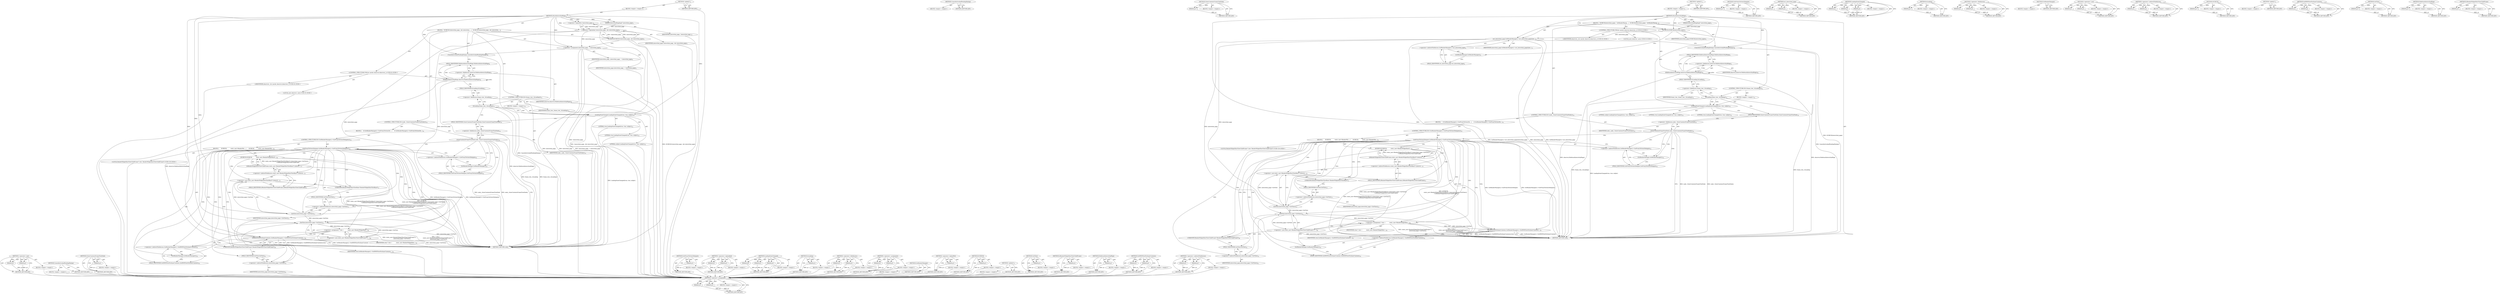 digraph "&lt;operator&gt;.indirectFieldAccess" {
vulnerable_157 [label=<(METHOD,&lt;operator&gt;.assignment)>];
vulnerable_158 [label=<(PARAM,p1)>];
vulnerable_159 [label=<(PARAM,p2)>];
vulnerable_160 [label=<(BLOCK,&lt;empty&gt;,&lt;empty&gt;)>];
vulnerable_161 [label=<(METHOD_RETURN,ANY)>];
vulnerable_114 [label=<(METHOD,CancelActiveAndPendingDialogs)>];
vulnerable_115 [label=<(BLOCK,&lt;empty&gt;,&lt;empty&gt;)>];
vulnerable_116 [label=<(METHOD_RETURN,ANY)>];
vulnerable_136 [label=<(METHOD,OuterContentsFrameTreeNode)>];
vulnerable_137 [label=<(PARAM,p1)>];
vulnerable_138 [label=<(BLOCK,&lt;empty&gt;,&lt;empty&gt;)>];
vulnerable_139 [label=<(METHOD_RETURN,ANY)>];
vulnerable_6 [label=<(METHOD,&lt;global&gt;)<SUB>1</SUB>>];
vulnerable_7 [label=<(BLOCK,&lt;empty&gt;,&lt;empty&gt;)<SUB>1</SUB>>];
vulnerable_8 [label=<(METHOD,AttachInterstitialPage)<SUB>1</SUB>>];
vulnerable_9 [label=<(PARAM,InterstitialPageImpl* interstitial_page)<SUB>2</SUB>>];
vulnerable_10 [label=<(BLOCK,{
  DCHECK(interstitial_page);
  GetRenderManag...,{
  DCHECK(interstitial_page);
  GetRenderManag...)<SUB>2</SUB>>];
vulnerable_11 [label=<(DCHECK,DCHECK(interstitial_page))<SUB>3</SUB>>];
vulnerable_12 [label=<(IDENTIFIER,interstitial_page,DCHECK(interstitial_page))<SUB>3</SUB>>];
vulnerable_13 [label=<(set_interstitial_page,GetRenderManager()-&gt;set_interstitial_page(inter...)<SUB>4</SUB>>];
vulnerable_14 [label=<(&lt;operator&gt;.indirectFieldAccess,GetRenderManager()-&gt;set_interstitial_page)<SUB>4</SUB>>];
vulnerable_15 [label=<(GetRenderManager,GetRenderManager())<SUB>4</SUB>>];
vulnerable_16 [label=<(FIELD_IDENTIFIER,set_interstitial_page,set_interstitial_page)<SUB>4</SUB>>];
vulnerable_17 [label=<(IDENTIFIER,interstitial_page,GetRenderManager()-&gt;set_interstitial_page(inter...)<SUB>4</SUB>>];
vulnerable_18 [label=<(CancelActiveAndPendingDialogs,CancelActiveAndPendingDialogs())<SUB>6</SUB>>];
vulnerable_19 [label="<(CONTROL_STRUCTURE,FOR,for (auto&amp; observer:observers_))<SUB>8</SUB>>"];
vulnerable_20 [label="<(IDENTIFIER,observers_,for (auto&amp; observer:observers_))<SUB>8</SUB>>"];
vulnerable_21 [label="<(LOCAL,auto observer: auto)<SUB>8</SUB>>"];
vulnerable_22 [label=<(DidAttachInterstitialPage,observer.DidAttachInterstitialPage())<SUB>9</SUB>>];
vulnerable_23 [label=<(&lt;operator&gt;.fieldAccess,observer.DidAttachInterstitialPage)<SUB>9</SUB>>];
vulnerable_24 [label=<(IDENTIFIER,observer,observer.DidAttachInterstitialPage())<SUB>9</SUB>>];
vulnerable_25 [label=<(FIELD_IDENTIFIER,DidAttachInterstitialPage,DidAttachInterstitialPage)<SUB>9</SUB>>];
vulnerable_26 [label=<(CONTROL_STRUCTURE,IF,if (frame_tree_.IsLoading()))<SUB>11</SUB>>];
vulnerable_27 [label=<(IsLoading,frame_tree_.IsLoading())<SUB>11</SUB>>];
vulnerable_28 [label=<(&lt;operator&gt;.fieldAccess,frame_tree_.IsLoading)<SUB>11</SUB>>];
vulnerable_29 [label=<(IDENTIFIER,frame_tree_,frame_tree_.IsLoading())<SUB>11</SUB>>];
vulnerable_30 [label=<(FIELD_IDENTIFIER,IsLoading,IsLoading)<SUB>11</SUB>>];
vulnerable_31 [label=<(BLOCK,&lt;empty&gt;,&lt;empty&gt;)<SUB>12</SUB>>];
vulnerable_32 [label=<(LoadingStateChanged,LoadingStateChanged(true, true, nullptr))<SUB>12</SUB>>];
vulnerable_33 [label=<(LITERAL,true,LoadingStateChanged(true, true, nullptr))<SUB>12</SUB>>];
vulnerable_34 [label=<(LITERAL,true,LoadingStateChanged(true, true, nullptr))<SUB>12</SUB>>];
vulnerable_35 [label=<(LITERAL,nullptr,LoadingStateChanged(true, true, nullptr))<SUB>12</SUB>>];
vulnerable_36 [label=<(CONTROL_STRUCTURE,IF,if (node_.OuterContentsFrameTreeNode()))<SUB>14</SUB>>];
vulnerable_37 [label=<(OuterContentsFrameTreeNode,node_.OuterContentsFrameTreeNode())<SUB>14</SUB>>];
vulnerable_38 [label=<(&lt;operator&gt;.fieldAccess,node_.OuterContentsFrameTreeNode)<SUB>14</SUB>>];
vulnerable_39 [label=<(IDENTIFIER,node_,node_.OuterContentsFrameTreeNode())<SUB>14</SUB>>];
vulnerable_40 [label=<(FIELD_IDENTIFIER,OuterContentsFrameTreeNode,OuterContentsFrameTreeNode)<SUB>14</SUB>>];
vulnerable_41 [label=<(BLOCK,{
    if (GetRenderManager()-&gt;GetProxyToOuterDe...,{
    if (GetRenderManager()-&gt;GetProxyToOuterDe...)<SUB>14</SUB>>];
vulnerable_42 [label=<(CONTROL_STRUCTURE,IF,if (GetRenderManager()-&gt;GetProxyToOuterDelegate()))<SUB>15</SUB>>];
vulnerable_43 [label=<(GetProxyToOuterDelegate,GetRenderManager()-&gt;GetProxyToOuterDelegate())<SUB>15</SUB>>];
vulnerable_44 [label=<(&lt;operator&gt;.indirectFieldAccess,GetRenderManager()-&gt;GetProxyToOuterDelegate)<SUB>15</SUB>>];
vulnerable_45 [label=<(GetRenderManager,GetRenderManager())<SUB>15</SUB>>];
vulnerable_46 [label=<(FIELD_IDENTIFIER,GetProxyToOuterDelegate,GetProxyToOuterDelegate)<SUB>15</SUB>>];
vulnerable_47 [label=<(BLOCK,{
      DCHECK(
          static_cast&lt;RenderWid...,{
      DCHECK(
          static_cast&lt;RenderWid...)<SUB>15</SUB>>];
vulnerable_48 [label=<(DCHECK,DCHECK(
          static_cast&lt;RenderWidgetHostV...)<SUB>16</SUB>>];
vulnerable_49 [label=<(IsRenderWidgetHostViewChildFrame,static_cast&lt;RenderWidgetHostViewBase*&gt;(intersti...)<SUB>17</SUB>>];
vulnerable_50 [label=<(&lt;operator&gt;.indirectFieldAccess,static_cast&lt;RenderWidgetHostViewBase*&gt;(intersti...)<SUB>17</SUB>>];
vulnerable_51 [label=<(&lt;operator&gt;.cast,static_cast&lt;RenderWidgetHostViewBase*&gt;(intersti...)<SUB>17</SUB>>];
vulnerable_52 [label=<(UNKNOWN,RenderWidgetHostViewBase*,RenderWidgetHostViewBase*)<SUB>17</SUB>>];
vulnerable_53 [label=<(GetView,interstitial_page-&gt;GetView())<SUB>17</SUB>>];
vulnerable_54 [label=<(&lt;operator&gt;.indirectFieldAccess,interstitial_page-&gt;GetView)<SUB>17</SUB>>];
vulnerable_55 [label=<(IDENTIFIER,interstitial_page,interstitial_page-&gt;GetView())<SUB>17</SUB>>];
vulnerable_56 [label=<(FIELD_IDENTIFIER,GetView,GetView)<SUB>17</SUB>>];
vulnerable_57 [label=<(FIELD_IDENTIFIER,IsRenderWidgetHostViewChildFrame,IsRenderWidgetHostViewChildFrame)<SUB>17</SUB>>];
vulnerable_58 [label="<(LOCAL,RenderWidgetHostViewChildFrame* view: RenderWidgetHostViewChildFrame*)<SUB>19</SUB>>"];
vulnerable_59 [label=<(&lt;operator&gt;.assignment,* view =
          static_cast&lt;RenderWidgetHost...)<SUB>19</SUB>>];
vulnerable_60 [label=<(IDENTIFIER,view,* view =
          static_cast&lt;RenderWidgetHost...)<SUB>19</SUB>>];
vulnerable_61 [label=<(&lt;operator&gt;.cast,static_cast&lt;RenderWidgetHostViewChildFrame*&gt;(
 ...)<SUB>20</SUB>>];
vulnerable_62 [label=<(UNKNOWN,RenderWidgetHostViewChildFrame*,RenderWidgetHostViewChildFrame*)<SUB>20</SUB>>];
vulnerable_63 [label=<(GetView,interstitial_page-&gt;GetView())<SUB>21</SUB>>];
vulnerable_64 [label=<(&lt;operator&gt;.indirectFieldAccess,interstitial_page-&gt;GetView)<SUB>21</SUB>>];
vulnerable_65 [label=<(IDENTIFIER,interstitial_page,interstitial_page-&gt;GetView())<SUB>21</SUB>>];
vulnerable_66 [label=<(FIELD_IDENTIFIER,GetView,GetView)<SUB>21</SUB>>];
vulnerable_67 [label=<(SetRWHViewForInnerContents,GetRenderManager()-&gt;SetRWHViewForInnerContents(...)<SUB>22</SUB>>];
vulnerable_68 [label=<(&lt;operator&gt;.indirectFieldAccess,GetRenderManager()-&gt;SetRWHViewForInnerContents)<SUB>22</SUB>>];
vulnerable_69 [label=<(GetRenderManager,GetRenderManager())<SUB>22</SUB>>];
vulnerable_70 [label=<(FIELD_IDENTIFIER,SetRWHViewForInnerContents,SetRWHViewForInnerContents)<SUB>22</SUB>>];
vulnerable_71 [label=<(IDENTIFIER,view,GetRenderManager()-&gt;SetRWHViewForInnerContents(...)<SUB>22</SUB>>];
vulnerable_72 [label=<(METHOD_RETURN,void)<SUB>1</SUB>>];
vulnerable_74 [label=<(METHOD_RETURN,ANY)<SUB>1</SUB>>];
vulnerable_140 [label=<(METHOD,GetProxyToOuterDelegate)>];
vulnerable_141 [label=<(PARAM,p1)>];
vulnerable_142 [label=<(BLOCK,&lt;empty&gt;,&lt;empty&gt;)>];
vulnerable_143 [label=<(METHOD_RETURN,ANY)>];
vulnerable_101 [label=<(METHOD,set_interstitial_page)>];
vulnerable_102 [label=<(PARAM,p1)>];
vulnerable_103 [label=<(PARAM,p2)>];
vulnerable_104 [label=<(BLOCK,&lt;empty&gt;,&lt;empty&gt;)>];
vulnerable_105 [label=<(METHOD_RETURN,ANY)>];
vulnerable_130 [label=<(METHOD,LoadingStateChanged)>];
vulnerable_131 [label=<(PARAM,p1)>];
vulnerable_132 [label=<(PARAM,p2)>];
vulnerable_133 [label=<(PARAM,p3)>];
vulnerable_134 [label=<(BLOCK,&lt;empty&gt;,&lt;empty&gt;)>];
vulnerable_135 [label=<(METHOD_RETURN,ANY)>];
vulnerable_126 [label=<(METHOD,IsLoading)>];
vulnerable_127 [label=<(PARAM,p1)>];
vulnerable_128 [label=<(BLOCK,&lt;empty&gt;,&lt;empty&gt;)>];
vulnerable_129 [label=<(METHOD_RETURN,ANY)>];
vulnerable_121 [label=<(METHOD,&lt;operator&gt;.fieldAccess)>];
vulnerable_122 [label=<(PARAM,p1)>];
vulnerable_123 [label=<(PARAM,p2)>];
vulnerable_124 [label=<(BLOCK,&lt;empty&gt;,&lt;empty&gt;)>];
vulnerable_125 [label=<(METHOD_RETURN,ANY)>];
vulnerable_111 [label=<(METHOD,GetRenderManager)>];
vulnerable_112 [label=<(BLOCK,&lt;empty&gt;,&lt;empty&gt;)>];
vulnerable_113 [label=<(METHOD_RETURN,ANY)>];
vulnerable_148 [label=<(METHOD,&lt;operator&gt;.cast)>];
vulnerable_149 [label=<(PARAM,p1)>];
vulnerable_150 [label=<(PARAM,p2)>];
vulnerable_151 [label=<(BLOCK,&lt;empty&gt;,&lt;empty&gt;)>];
vulnerable_152 [label=<(METHOD_RETURN,ANY)>];
vulnerable_106 [label=<(METHOD,&lt;operator&gt;.indirectFieldAccess)>];
vulnerable_107 [label=<(PARAM,p1)>];
vulnerable_108 [label=<(PARAM,p2)>];
vulnerable_109 [label=<(BLOCK,&lt;empty&gt;,&lt;empty&gt;)>];
vulnerable_110 [label=<(METHOD_RETURN,ANY)>];
vulnerable_97 [label=<(METHOD,DCHECK)>];
vulnerable_98 [label=<(PARAM,p1)>];
vulnerable_99 [label=<(BLOCK,&lt;empty&gt;,&lt;empty&gt;)>];
vulnerable_100 [label=<(METHOD_RETURN,ANY)>];
vulnerable_91 [label=<(METHOD,&lt;global&gt;)<SUB>1</SUB>>];
vulnerable_92 [label=<(BLOCK,&lt;empty&gt;,&lt;empty&gt;)>];
vulnerable_93 [label=<(METHOD_RETURN,ANY)>];
vulnerable_162 [label=<(METHOD,SetRWHViewForInnerContents)>];
vulnerable_163 [label=<(PARAM,p1)>];
vulnerable_164 [label=<(PARAM,p2)>];
vulnerable_165 [label=<(BLOCK,&lt;empty&gt;,&lt;empty&gt;)>];
vulnerable_166 [label=<(METHOD_RETURN,ANY)>];
vulnerable_153 [label=<(METHOD,GetView)>];
vulnerable_154 [label=<(PARAM,p1)>];
vulnerable_155 [label=<(BLOCK,&lt;empty&gt;,&lt;empty&gt;)>];
vulnerable_156 [label=<(METHOD_RETURN,ANY)>];
vulnerable_117 [label=<(METHOD,DidAttachInterstitialPage)>];
vulnerable_118 [label=<(PARAM,p1)>];
vulnerable_119 [label=<(BLOCK,&lt;empty&gt;,&lt;empty&gt;)>];
vulnerable_120 [label=<(METHOD_RETURN,ANY)>];
vulnerable_144 [label=<(METHOD,IsRenderWidgetHostViewChildFrame)>];
vulnerable_145 [label=<(PARAM,p1)>];
vulnerable_146 [label=<(BLOCK,&lt;empty&gt;,&lt;empty&gt;)>];
vulnerable_147 [label=<(METHOD_RETURN,ANY)>];
fixed_158 [label=<(METHOD,&lt;operator&gt;.cast)>];
fixed_159 [label=<(PARAM,p1)>];
fixed_160 [label=<(PARAM,p2)>];
fixed_161 [label=<(BLOCK,&lt;empty&gt;,&lt;empty&gt;)>];
fixed_162 [label=<(METHOD_RETURN,ANY)>];
fixed_116 [label=<(METHOD,CancelActiveAndPendingDialogs)>];
fixed_117 [label=<(BLOCK,&lt;empty&gt;,&lt;empty&gt;)>];
fixed_118 [label=<(METHOD_RETURN,ANY)>];
fixed_138 [label=<(METHOD,OuterContentsFrameTreeNode)>];
fixed_139 [label=<(PARAM,p1)>];
fixed_140 [label=<(BLOCK,&lt;empty&gt;,&lt;empty&gt;)>];
fixed_141 [label=<(METHOD_RETURN,ANY)>];
fixed_6 [label=<(METHOD,&lt;global&gt;)<SUB>1</SUB>>];
fixed_7 [label=<(BLOCK,&lt;empty&gt;,&lt;empty&gt;)<SUB>1</SUB>>];
fixed_8 [label=<(METHOD,AttachInterstitialPage)<SUB>1</SUB>>];
fixed_9 [label=<(PARAM,InterstitialPageImpl* interstitial_page)<SUB>2</SUB>>];
fixed_10 [label=<(BLOCK,{
  DCHECK(!interstitial_page_ &amp;&amp; interstitial_...,{
  DCHECK(!interstitial_page_ &amp;&amp; interstitial_...)<SUB>2</SUB>>];
fixed_11 [label=<(DCHECK,DCHECK(!interstitial_page_ &amp;&amp; interstitial_page))<SUB>3</SUB>>];
fixed_12 [label=<(&lt;operator&gt;.logicalAnd,!interstitial_page_ &amp;&amp; interstitial_page)<SUB>3</SUB>>];
fixed_13 [label=<(&lt;operator&gt;.logicalNot,!interstitial_page_)<SUB>3</SUB>>];
fixed_14 [label=<(IDENTIFIER,interstitial_page_,!interstitial_page_)<SUB>3</SUB>>];
fixed_15 [label=<(IDENTIFIER,interstitial_page,!interstitial_page_ &amp;&amp; interstitial_page)<SUB>3</SUB>>];
fixed_16 [label=<(&lt;operator&gt;.assignment,interstitial_page_ = interstitial_page)<SUB>4</SUB>>];
fixed_17 [label=<(IDENTIFIER,interstitial_page_,interstitial_page_ = interstitial_page)<SUB>4</SUB>>];
fixed_18 [label=<(IDENTIFIER,interstitial_page,interstitial_page_ = interstitial_page)<SUB>4</SUB>>];
fixed_19 [label=<(CancelActiveAndPendingDialogs,CancelActiveAndPendingDialogs())<SUB>6</SUB>>];
fixed_20 [label="<(CONTROL_STRUCTURE,FOR,for (auto&amp; observer:observers_))<SUB>8</SUB>>"];
fixed_21 [label="<(IDENTIFIER,observers_,for (auto&amp; observer:observers_))<SUB>8</SUB>>"];
fixed_22 [label="<(LOCAL,auto observer: auto)<SUB>8</SUB>>"];
fixed_23 [label=<(DidAttachInterstitialPage,observer.DidAttachInterstitialPage())<SUB>9</SUB>>];
fixed_24 [label=<(&lt;operator&gt;.fieldAccess,observer.DidAttachInterstitialPage)<SUB>9</SUB>>];
fixed_25 [label=<(IDENTIFIER,observer,observer.DidAttachInterstitialPage())<SUB>9</SUB>>];
fixed_26 [label=<(FIELD_IDENTIFIER,DidAttachInterstitialPage,DidAttachInterstitialPage)<SUB>9</SUB>>];
fixed_27 [label=<(CONTROL_STRUCTURE,IF,if (frame_tree_.IsLoading()))<SUB>11</SUB>>];
fixed_28 [label=<(IsLoading,frame_tree_.IsLoading())<SUB>11</SUB>>];
fixed_29 [label=<(&lt;operator&gt;.fieldAccess,frame_tree_.IsLoading)<SUB>11</SUB>>];
fixed_30 [label=<(IDENTIFIER,frame_tree_,frame_tree_.IsLoading())<SUB>11</SUB>>];
fixed_31 [label=<(FIELD_IDENTIFIER,IsLoading,IsLoading)<SUB>11</SUB>>];
fixed_32 [label=<(BLOCK,&lt;empty&gt;,&lt;empty&gt;)<SUB>12</SUB>>];
fixed_33 [label=<(LoadingStateChanged,LoadingStateChanged(true, true, nullptr))<SUB>12</SUB>>];
fixed_34 [label=<(LITERAL,true,LoadingStateChanged(true, true, nullptr))<SUB>12</SUB>>];
fixed_35 [label=<(LITERAL,true,LoadingStateChanged(true, true, nullptr))<SUB>12</SUB>>];
fixed_36 [label=<(LITERAL,nullptr,LoadingStateChanged(true, true, nullptr))<SUB>12</SUB>>];
fixed_37 [label=<(CONTROL_STRUCTURE,IF,if (node_.OuterContentsFrameTreeNode()))<SUB>14</SUB>>];
fixed_38 [label=<(OuterContentsFrameTreeNode,node_.OuterContentsFrameTreeNode())<SUB>14</SUB>>];
fixed_39 [label=<(&lt;operator&gt;.fieldAccess,node_.OuterContentsFrameTreeNode)<SUB>14</SUB>>];
fixed_40 [label=<(IDENTIFIER,node_,node_.OuterContentsFrameTreeNode())<SUB>14</SUB>>];
fixed_41 [label=<(FIELD_IDENTIFIER,OuterContentsFrameTreeNode,OuterContentsFrameTreeNode)<SUB>14</SUB>>];
fixed_42 [label=<(BLOCK,{
    if (GetRenderManager()-&gt;GetProxyToOuterDe...,{
    if (GetRenderManager()-&gt;GetProxyToOuterDe...)<SUB>14</SUB>>];
fixed_43 [label=<(CONTROL_STRUCTURE,IF,if (GetRenderManager()-&gt;GetProxyToOuterDelegate()))<SUB>15</SUB>>];
fixed_44 [label=<(GetProxyToOuterDelegate,GetRenderManager()-&gt;GetProxyToOuterDelegate())<SUB>15</SUB>>];
fixed_45 [label=<(&lt;operator&gt;.indirectFieldAccess,GetRenderManager()-&gt;GetProxyToOuterDelegate)<SUB>15</SUB>>];
fixed_46 [label=<(GetRenderManager,GetRenderManager())<SUB>15</SUB>>];
fixed_47 [label=<(FIELD_IDENTIFIER,GetProxyToOuterDelegate,GetProxyToOuterDelegate)<SUB>15</SUB>>];
fixed_48 [label=<(BLOCK,{
      DCHECK(
          static_cast&lt;RenderWid...,{
      DCHECK(
          static_cast&lt;RenderWid...)<SUB>15</SUB>>];
fixed_49 [label=<(DCHECK,DCHECK(
          static_cast&lt;RenderWidgetHostV...)<SUB>16</SUB>>];
fixed_50 [label=<(IsRenderWidgetHostViewChildFrame,static_cast&lt;RenderWidgetHostViewBase*&gt;(intersti...)<SUB>17</SUB>>];
fixed_51 [label=<(&lt;operator&gt;.indirectFieldAccess,static_cast&lt;RenderWidgetHostViewBase*&gt;(intersti...)<SUB>17</SUB>>];
fixed_52 [label=<(&lt;operator&gt;.cast,static_cast&lt;RenderWidgetHostViewBase*&gt;(intersti...)<SUB>17</SUB>>];
fixed_53 [label=<(UNKNOWN,RenderWidgetHostViewBase*,RenderWidgetHostViewBase*)<SUB>17</SUB>>];
fixed_54 [label=<(GetView,interstitial_page-&gt;GetView())<SUB>17</SUB>>];
fixed_55 [label=<(&lt;operator&gt;.indirectFieldAccess,interstitial_page-&gt;GetView)<SUB>17</SUB>>];
fixed_56 [label=<(IDENTIFIER,interstitial_page,interstitial_page-&gt;GetView())<SUB>17</SUB>>];
fixed_57 [label=<(FIELD_IDENTIFIER,GetView,GetView)<SUB>17</SUB>>];
fixed_58 [label=<(FIELD_IDENTIFIER,IsRenderWidgetHostViewChildFrame,IsRenderWidgetHostViewChildFrame)<SUB>17</SUB>>];
fixed_59 [label="<(LOCAL,RenderWidgetHostViewChildFrame* view: RenderWidgetHostViewChildFrame*)<SUB>19</SUB>>"];
fixed_60 [label=<(&lt;operator&gt;.assignment,* view =
          static_cast&lt;RenderWidgetHost...)<SUB>19</SUB>>];
fixed_61 [label=<(IDENTIFIER,view,* view =
          static_cast&lt;RenderWidgetHost...)<SUB>19</SUB>>];
fixed_62 [label=<(&lt;operator&gt;.cast,static_cast&lt;RenderWidgetHostViewChildFrame*&gt;(
 ...)<SUB>20</SUB>>];
fixed_63 [label=<(UNKNOWN,RenderWidgetHostViewChildFrame*,RenderWidgetHostViewChildFrame*)<SUB>20</SUB>>];
fixed_64 [label=<(GetView,interstitial_page-&gt;GetView())<SUB>21</SUB>>];
fixed_65 [label=<(&lt;operator&gt;.indirectFieldAccess,interstitial_page-&gt;GetView)<SUB>21</SUB>>];
fixed_66 [label=<(IDENTIFIER,interstitial_page,interstitial_page-&gt;GetView())<SUB>21</SUB>>];
fixed_67 [label=<(FIELD_IDENTIFIER,GetView,GetView)<SUB>21</SUB>>];
fixed_68 [label=<(SetRWHViewForInnerContents,GetRenderManager()-&gt;SetRWHViewForInnerContents(...)<SUB>22</SUB>>];
fixed_69 [label=<(&lt;operator&gt;.indirectFieldAccess,GetRenderManager()-&gt;SetRWHViewForInnerContents)<SUB>22</SUB>>];
fixed_70 [label=<(GetRenderManager,GetRenderManager())<SUB>22</SUB>>];
fixed_71 [label=<(FIELD_IDENTIFIER,SetRWHViewForInnerContents,SetRWHViewForInnerContents)<SUB>22</SUB>>];
fixed_72 [label=<(IDENTIFIER,view,GetRenderManager()-&gt;SetRWHViewForInnerContents(...)<SUB>22</SUB>>];
fixed_73 [label=<(METHOD_RETURN,void)<SUB>1</SUB>>];
fixed_75 [label=<(METHOD_RETURN,ANY)<SUB>1</SUB>>];
fixed_142 [label=<(METHOD,GetProxyToOuterDelegate)>];
fixed_143 [label=<(PARAM,p1)>];
fixed_144 [label=<(BLOCK,&lt;empty&gt;,&lt;empty&gt;)>];
fixed_145 [label=<(METHOD_RETURN,ANY)>];
fixed_102 [label=<(METHOD,&lt;operator&gt;.logicalAnd)>];
fixed_103 [label=<(PARAM,p1)>];
fixed_104 [label=<(PARAM,p2)>];
fixed_105 [label=<(BLOCK,&lt;empty&gt;,&lt;empty&gt;)>];
fixed_106 [label=<(METHOD_RETURN,ANY)>];
fixed_132 [label=<(METHOD,LoadingStateChanged)>];
fixed_133 [label=<(PARAM,p1)>];
fixed_134 [label=<(PARAM,p2)>];
fixed_135 [label=<(PARAM,p3)>];
fixed_136 [label=<(BLOCK,&lt;empty&gt;,&lt;empty&gt;)>];
fixed_137 [label=<(METHOD_RETURN,ANY)>];
fixed_128 [label=<(METHOD,IsLoading)>];
fixed_129 [label=<(PARAM,p1)>];
fixed_130 [label=<(BLOCK,&lt;empty&gt;,&lt;empty&gt;)>];
fixed_131 [label=<(METHOD_RETURN,ANY)>];
fixed_123 [label=<(METHOD,&lt;operator&gt;.fieldAccess)>];
fixed_124 [label=<(PARAM,p1)>];
fixed_125 [label=<(PARAM,p2)>];
fixed_126 [label=<(BLOCK,&lt;empty&gt;,&lt;empty&gt;)>];
fixed_127 [label=<(METHOD_RETURN,ANY)>];
fixed_111 [label=<(METHOD,&lt;operator&gt;.assignment)>];
fixed_112 [label=<(PARAM,p1)>];
fixed_113 [label=<(PARAM,p2)>];
fixed_114 [label=<(BLOCK,&lt;empty&gt;,&lt;empty&gt;)>];
fixed_115 [label=<(METHOD_RETURN,ANY)>];
fixed_151 [label=<(METHOD,GetRenderManager)>];
fixed_152 [label=<(BLOCK,&lt;empty&gt;,&lt;empty&gt;)>];
fixed_153 [label=<(METHOD_RETURN,ANY)>];
fixed_107 [label=<(METHOD,&lt;operator&gt;.logicalNot)>];
fixed_108 [label=<(PARAM,p1)>];
fixed_109 [label=<(BLOCK,&lt;empty&gt;,&lt;empty&gt;)>];
fixed_110 [label=<(METHOD_RETURN,ANY)>];
fixed_98 [label=<(METHOD,DCHECK)>];
fixed_99 [label=<(PARAM,p1)>];
fixed_100 [label=<(BLOCK,&lt;empty&gt;,&lt;empty&gt;)>];
fixed_101 [label=<(METHOD_RETURN,ANY)>];
fixed_92 [label=<(METHOD,&lt;global&gt;)<SUB>1</SUB>>];
fixed_93 [label=<(BLOCK,&lt;empty&gt;,&lt;empty&gt;)>];
fixed_94 [label=<(METHOD_RETURN,ANY)>];
fixed_163 [label=<(METHOD,GetView)>];
fixed_164 [label=<(PARAM,p1)>];
fixed_165 [label=<(BLOCK,&lt;empty&gt;,&lt;empty&gt;)>];
fixed_166 [label=<(METHOD_RETURN,ANY)>];
fixed_154 [label=<(METHOD,IsRenderWidgetHostViewChildFrame)>];
fixed_155 [label=<(PARAM,p1)>];
fixed_156 [label=<(BLOCK,&lt;empty&gt;,&lt;empty&gt;)>];
fixed_157 [label=<(METHOD_RETURN,ANY)>];
fixed_119 [label=<(METHOD,DidAttachInterstitialPage)>];
fixed_120 [label=<(PARAM,p1)>];
fixed_121 [label=<(BLOCK,&lt;empty&gt;,&lt;empty&gt;)>];
fixed_122 [label=<(METHOD_RETURN,ANY)>];
fixed_167 [label=<(METHOD,SetRWHViewForInnerContents)>];
fixed_168 [label=<(PARAM,p1)>];
fixed_169 [label=<(PARAM,p2)>];
fixed_170 [label=<(BLOCK,&lt;empty&gt;,&lt;empty&gt;)>];
fixed_171 [label=<(METHOD_RETURN,ANY)>];
fixed_146 [label=<(METHOD,&lt;operator&gt;.indirectFieldAccess)>];
fixed_147 [label=<(PARAM,p1)>];
fixed_148 [label=<(PARAM,p2)>];
fixed_149 [label=<(BLOCK,&lt;empty&gt;,&lt;empty&gt;)>];
fixed_150 [label=<(METHOD_RETURN,ANY)>];
vulnerable_157 -> vulnerable_158  [key=0, label="AST: "];
vulnerable_157 -> vulnerable_158  [key=1, label="DDG: "];
vulnerable_157 -> vulnerable_160  [key=0, label="AST: "];
vulnerable_157 -> vulnerable_159  [key=0, label="AST: "];
vulnerable_157 -> vulnerable_159  [key=1, label="DDG: "];
vulnerable_157 -> vulnerable_161  [key=0, label="AST: "];
vulnerable_157 -> vulnerable_161  [key=1, label="CFG: "];
vulnerable_158 -> vulnerable_161  [key=0, label="DDG: p1"];
vulnerable_159 -> vulnerable_161  [key=0, label="DDG: p2"];
vulnerable_114 -> vulnerable_115  [key=0, label="AST: "];
vulnerable_114 -> vulnerable_116  [key=0, label="AST: "];
vulnerable_114 -> vulnerable_116  [key=1, label="CFG: "];
vulnerable_136 -> vulnerable_137  [key=0, label="AST: "];
vulnerable_136 -> vulnerable_137  [key=1, label="DDG: "];
vulnerable_136 -> vulnerable_138  [key=0, label="AST: "];
vulnerable_136 -> vulnerable_139  [key=0, label="AST: "];
vulnerable_136 -> vulnerable_139  [key=1, label="CFG: "];
vulnerable_137 -> vulnerable_139  [key=0, label="DDG: p1"];
vulnerable_6 -> vulnerable_7  [key=0, label="AST: "];
vulnerable_6 -> vulnerable_74  [key=0, label="AST: "];
vulnerable_6 -> vulnerable_74  [key=1, label="CFG: "];
vulnerable_7 -> vulnerable_8  [key=0, label="AST: "];
vulnerable_8 -> vulnerable_9  [key=0, label="AST: "];
vulnerable_8 -> vulnerable_9  [key=1, label="DDG: "];
vulnerable_8 -> vulnerable_10  [key=0, label="AST: "];
vulnerable_8 -> vulnerable_72  [key=0, label="AST: "];
vulnerable_8 -> vulnerable_11  [key=0, label="CFG: "];
vulnerable_8 -> vulnerable_11  [key=1, label="DDG: "];
vulnerable_8 -> vulnerable_18  [key=0, label="DDG: "];
vulnerable_8 -> vulnerable_13  [key=0, label="DDG: "];
vulnerable_8 -> vulnerable_32  [key=0, label="DDG: "];
vulnerable_8 -> vulnerable_67  [key=0, label="DDG: "];
vulnerable_9 -> vulnerable_11  [key=0, label="DDG: interstitial_page"];
vulnerable_10 -> vulnerable_11  [key=0, label="AST: "];
vulnerable_10 -> vulnerable_13  [key=0, label="AST: "];
vulnerable_10 -> vulnerable_18  [key=0, label="AST: "];
vulnerable_10 -> vulnerable_19  [key=0, label="AST: "];
vulnerable_10 -> vulnerable_26  [key=0, label="AST: "];
vulnerable_10 -> vulnerable_36  [key=0, label="AST: "];
vulnerable_11 -> vulnerable_12  [key=0, label="AST: "];
vulnerable_11 -> vulnerable_15  [key=0, label="CFG: "];
vulnerable_11 -> vulnerable_72  [key=0, label="DDG: DCHECK(interstitial_page)"];
vulnerable_11 -> vulnerable_13  [key=0, label="DDG: interstitial_page"];
vulnerable_13 -> vulnerable_14  [key=0, label="AST: "];
vulnerable_13 -> vulnerable_17  [key=0, label="AST: "];
vulnerable_13 -> vulnerable_18  [key=0, label="CFG: "];
vulnerable_13 -> vulnerable_72  [key=0, label="DDG: GetRenderManager()-&gt;set_interstitial_page"];
vulnerable_13 -> vulnerable_72  [key=1, label="DDG: interstitial_page"];
vulnerable_13 -> vulnerable_72  [key=2, label="DDG: GetRenderManager()-&gt;set_interstitial_page(interstitial_page)"];
vulnerable_13 -> vulnerable_63  [key=0, label="DDG: interstitial_page"];
vulnerable_13 -> vulnerable_53  [key=0, label="DDG: interstitial_page"];
vulnerable_14 -> vulnerable_15  [key=0, label="AST: "];
vulnerable_14 -> vulnerable_16  [key=0, label="AST: "];
vulnerable_14 -> vulnerable_13  [key=0, label="CFG: "];
vulnerable_15 -> vulnerable_16  [key=0, label="CFG: "];
vulnerable_16 -> vulnerable_14  [key=0, label="CFG: "];
vulnerable_18 -> vulnerable_25  [key=0, label="CFG: "];
vulnerable_18 -> vulnerable_72  [key=0, label="DDG: CancelActiveAndPendingDialogs()"];
vulnerable_19 -> vulnerable_20  [key=0, label="AST: "];
vulnerable_19 -> vulnerable_21  [key=0, label="AST: "];
vulnerable_19 -> vulnerable_22  [key=0, label="AST: "];
vulnerable_22 -> vulnerable_23  [key=0, label="AST: "];
vulnerable_22 -> vulnerable_23  [key=1, label="CDG: "];
vulnerable_22 -> vulnerable_25  [key=0, label="CFG: "];
vulnerable_22 -> vulnerable_25  [key=1, label="CDG: "];
vulnerable_22 -> vulnerable_30  [key=0, label="CFG: "];
vulnerable_22 -> vulnerable_72  [key=0, label="DDG: observer.DidAttachInterstitialPage"];
vulnerable_22 -> vulnerable_72  [key=1, label="DDG: observer.DidAttachInterstitialPage()"];
vulnerable_22 -> vulnerable_22  [key=0, label="CDG: "];
vulnerable_23 -> vulnerable_24  [key=0, label="AST: "];
vulnerable_23 -> vulnerable_25  [key=0, label="AST: "];
vulnerable_23 -> vulnerable_22  [key=0, label="CFG: "];
vulnerable_25 -> vulnerable_23  [key=0, label="CFG: "];
vulnerable_26 -> vulnerable_27  [key=0, label="AST: "];
vulnerable_26 -> vulnerable_31  [key=0, label="AST: "];
vulnerable_27 -> vulnerable_28  [key=0, label="AST: "];
vulnerable_27 -> vulnerable_32  [key=0, label="CFG: "];
vulnerable_27 -> vulnerable_32  [key=1, label="CDG: "];
vulnerable_27 -> vulnerable_40  [key=0, label="CFG: "];
vulnerable_27 -> vulnerable_72  [key=0, label="DDG: frame_tree_.IsLoading"];
vulnerable_27 -> vulnerable_72  [key=1, label="DDG: frame_tree_.IsLoading()"];
vulnerable_28 -> vulnerable_29  [key=0, label="AST: "];
vulnerable_28 -> vulnerable_30  [key=0, label="AST: "];
vulnerable_28 -> vulnerable_27  [key=0, label="CFG: "];
vulnerable_30 -> vulnerable_28  [key=0, label="CFG: "];
vulnerable_31 -> vulnerable_32  [key=0, label="AST: "];
vulnerable_32 -> vulnerable_33  [key=0, label="AST: "];
vulnerable_32 -> vulnerable_34  [key=0, label="AST: "];
vulnerable_32 -> vulnerable_35  [key=0, label="AST: "];
vulnerable_32 -> vulnerable_40  [key=0, label="CFG: "];
vulnerable_32 -> vulnerable_72  [key=0, label="DDG: LoadingStateChanged(true, true, nullptr)"];
vulnerable_36 -> vulnerable_37  [key=0, label="AST: "];
vulnerable_36 -> vulnerable_41  [key=0, label="AST: "];
vulnerable_37 -> vulnerable_38  [key=0, label="AST: "];
vulnerable_37 -> vulnerable_45  [key=0, label="CFG: "];
vulnerable_37 -> vulnerable_45  [key=1, label="CDG: "];
vulnerable_37 -> vulnerable_72  [key=0, label="CFG: "];
vulnerable_37 -> vulnerable_72  [key=1, label="DDG: node_.OuterContentsFrameTreeNode"];
vulnerable_37 -> vulnerable_72  [key=2, label="DDG: node_.OuterContentsFrameTreeNode()"];
vulnerable_37 -> vulnerable_46  [key=0, label="CDG: "];
vulnerable_37 -> vulnerable_44  [key=0, label="CDG: "];
vulnerable_37 -> vulnerable_43  [key=0, label="CDG: "];
vulnerable_38 -> vulnerable_39  [key=0, label="AST: "];
vulnerable_38 -> vulnerable_40  [key=0, label="AST: "];
vulnerable_38 -> vulnerable_37  [key=0, label="CFG: "];
vulnerable_40 -> vulnerable_38  [key=0, label="CFG: "];
vulnerable_41 -> vulnerable_42  [key=0, label="AST: "];
vulnerable_42 -> vulnerable_43  [key=0, label="AST: "];
vulnerable_42 -> vulnerable_47  [key=0, label="AST: "];
vulnerable_43 -> vulnerable_44  [key=0, label="AST: "];
vulnerable_43 -> vulnerable_52  [key=0, label="CFG: "];
vulnerable_43 -> vulnerable_52  [key=1, label="CDG: "];
vulnerable_43 -> vulnerable_72  [key=0, label="CFG: "];
vulnerable_43 -> vulnerable_72  [key=1, label="DDG: GetRenderManager()-&gt;GetProxyToOuterDelegate"];
vulnerable_43 -> vulnerable_72  [key=2, label="DDG: GetRenderManager()-&gt;GetProxyToOuterDelegate()"];
vulnerable_43 -> vulnerable_48  [key=0, label="CDG: "];
vulnerable_43 -> vulnerable_68  [key=0, label="CDG: "];
vulnerable_43 -> vulnerable_49  [key=0, label="CDG: "];
vulnerable_43 -> vulnerable_61  [key=0, label="CDG: "];
vulnerable_43 -> vulnerable_64  [key=0, label="CDG: "];
vulnerable_43 -> vulnerable_51  [key=0, label="CDG: "];
vulnerable_43 -> vulnerable_57  [key=0, label="CDG: "];
vulnerable_43 -> vulnerable_66  [key=0, label="CDG: "];
vulnerable_43 -> vulnerable_53  [key=0, label="CDG: "];
vulnerable_43 -> vulnerable_56  [key=0, label="CDG: "];
vulnerable_43 -> vulnerable_69  [key=0, label="CDG: "];
vulnerable_43 -> vulnerable_67  [key=0, label="CDG: "];
vulnerable_43 -> vulnerable_70  [key=0, label="CDG: "];
vulnerable_43 -> vulnerable_63  [key=0, label="CDG: "];
vulnerable_43 -> vulnerable_50  [key=0, label="CDG: "];
vulnerable_43 -> vulnerable_59  [key=0, label="CDG: "];
vulnerable_43 -> vulnerable_54  [key=0, label="CDG: "];
vulnerable_43 -> vulnerable_62  [key=0, label="CDG: "];
vulnerable_44 -> vulnerable_45  [key=0, label="AST: "];
vulnerable_44 -> vulnerable_46  [key=0, label="AST: "];
vulnerable_44 -> vulnerable_43  [key=0, label="CFG: "];
vulnerable_45 -> vulnerable_46  [key=0, label="CFG: "];
vulnerable_46 -> vulnerable_44  [key=0, label="CFG: "];
vulnerable_47 -> vulnerable_48  [key=0, label="AST: "];
vulnerable_47 -> vulnerable_58  [key=0, label="AST: "];
vulnerable_47 -> vulnerable_59  [key=0, label="AST: "];
vulnerable_47 -> vulnerable_67  [key=0, label="AST: "];
vulnerable_48 -> vulnerable_49  [key=0, label="AST: "];
vulnerable_48 -> vulnerable_62  [key=0, label="CFG: "];
vulnerable_48 -> vulnerable_72  [key=0, label="DDG: static_cast&lt;RenderWidgetHostViewBase*&gt;(interstitial_page-&gt;GetView())
              -&gt;IsRenderWidgetHostViewChildFrame()"];
vulnerable_48 -> vulnerable_72  [key=1, label="DDG: DCHECK(
          static_cast&lt;RenderWidgetHostViewBase*&gt;(interstitial_page-&gt;GetView())
              -&gt;IsRenderWidgetHostViewChildFrame())"];
vulnerable_49 -> vulnerable_50  [key=0, label="AST: "];
vulnerable_49 -> vulnerable_48  [key=0, label="CFG: "];
vulnerable_49 -> vulnerable_48  [key=1, label="DDG: static_cast&lt;RenderWidgetHostViewBase*&gt;(interstitial_page-&gt;GetView())
              -&gt;IsRenderWidgetHostViewChildFrame"];
vulnerable_49 -> vulnerable_72  [key=0, label="DDG: static_cast&lt;RenderWidgetHostViewBase*&gt;(interstitial_page-&gt;GetView())
              -&gt;IsRenderWidgetHostViewChildFrame"];
vulnerable_50 -> vulnerable_51  [key=0, label="AST: "];
vulnerable_50 -> vulnerable_57  [key=0, label="AST: "];
vulnerable_50 -> vulnerable_49  [key=0, label="CFG: "];
vulnerable_51 -> vulnerable_52  [key=0, label="AST: "];
vulnerable_51 -> vulnerable_53  [key=0, label="AST: "];
vulnerable_51 -> vulnerable_57  [key=0, label="CFG: "];
vulnerable_52 -> vulnerable_56  [key=0, label="CFG: "];
vulnerable_53 -> vulnerable_54  [key=0, label="AST: "];
vulnerable_53 -> vulnerable_51  [key=0, label="CFG: "];
vulnerable_53 -> vulnerable_51  [key=1, label="DDG: interstitial_page-&gt;GetView"];
vulnerable_53 -> vulnerable_63  [key=0, label="DDG: interstitial_page-&gt;GetView"];
vulnerable_54 -> vulnerable_55  [key=0, label="AST: "];
vulnerable_54 -> vulnerable_56  [key=0, label="AST: "];
vulnerable_54 -> vulnerable_53  [key=0, label="CFG: "];
vulnerable_56 -> vulnerable_54  [key=0, label="CFG: "];
vulnerable_57 -> vulnerable_50  [key=0, label="CFG: "];
vulnerable_59 -> vulnerable_60  [key=0, label="AST: "];
vulnerable_59 -> vulnerable_61  [key=0, label="AST: "];
vulnerable_59 -> vulnerable_69  [key=0, label="CFG: "];
vulnerable_59 -> vulnerable_72  [key=0, label="DDG: static_cast&lt;RenderWidgetHostViewChildFrame*&gt;(
              interstitial_page-&gt;GetView())"];
vulnerable_59 -> vulnerable_72  [key=1, label="DDG: * view =
          static_cast&lt;RenderWidgetHostViewChildFrame*&gt;(
              interstitial_page-&gt;GetView())"];
vulnerable_59 -> vulnerable_67  [key=0, label="DDG: view"];
vulnerable_61 -> vulnerable_62  [key=0, label="AST: "];
vulnerable_61 -> vulnerable_63  [key=0, label="AST: "];
vulnerable_61 -> vulnerable_59  [key=0, label="CFG: "];
vulnerable_61 -> vulnerable_72  [key=0, label="DDG: interstitial_page-&gt;GetView()"];
vulnerable_62 -> vulnerable_66  [key=0, label="CFG: "];
vulnerable_63 -> vulnerable_64  [key=0, label="AST: "];
vulnerable_63 -> vulnerable_61  [key=0, label="CFG: "];
vulnerable_63 -> vulnerable_61  [key=1, label="DDG: interstitial_page-&gt;GetView"];
vulnerable_63 -> vulnerable_72  [key=0, label="DDG: interstitial_page-&gt;GetView"];
vulnerable_63 -> vulnerable_59  [key=0, label="DDG: interstitial_page-&gt;GetView"];
vulnerable_64 -> vulnerable_65  [key=0, label="AST: "];
vulnerable_64 -> vulnerable_66  [key=0, label="AST: "];
vulnerable_64 -> vulnerable_63  [key=0, label="CFG: "];
vulnerable_66 -> vulnerable_64  [key=0, label="CFG: "];
vulnerable_67 -> vulnerable_68  [key=0, label="AST: "];
vulnerable_67 -> vulnerable_71  [key=0, label="AST: "];
vulnerable_67 -> vulnerable_72  [key=0, label="CFG: "];
vulnerable_67 -> vulnerable_72  [key=1, label="DDG: GetRenderManager()-&gt;SetRWHViewForInnerContents"];
vulnerable_67 -> vulnerable_72  [key=2, label="DDG: view"];
vulnerable_67 -> vulnerable_72  [key=3, label="DDG: GetRenderManager()-&gt;SetRWHViewForInnerContents(view)"];
vulnerable_68 -> vulnerable_69  [key=0, label="AST: "];
vulnerable_68 -> vulnerable_70  [key=0, label="AST: "];
vulnerable_68 -> vulnerable_67  [key=0, label="CFG: "];
vulnerable_69 -> vulnerable_70  [key=0, label="CFG: "];
vulnerable_70 -> vulnerable_68  [key=0, label="CFG: "];
vulnerable_140 -> vulnerable_141  [key=0, label="AST: "];
vulnerable_140 -> vulnerable_141  [key=1, label="DDG: "];
vulnerable_140 -> vulnerable_142  [key=0, label="AST: "];
vulnerable_140 -> vulnerable_143  [key=0, label="AST: "];
vulnerable_140 -> vulnerable_143  [key=1, label="CFG: "];
vulnerable_141 -> vulnerable_143  [key=0, label="DDG: p1"];
vulnerable_101 -> vulnerable_102  [key=0, label="AST: "];
vulnerable_101 -> vulnerable_102  [key=1, label="DDG: "];
vulnerable_101 -> vulnerable_104  [key=0, label="AST: "];
vulnerable_101 -> vulnerable_103  [key=0, label="AST: "];
vulnerable_101 -> vulnerable_103  [key=1, label="DDG: "];
vulnerable_101 -> vulnerable_105  [key=0, label="AST: "];
vulnerable_101 -> vulnerable_105  [key=1, label="CFG: "];
vulnerable_102 -> vulnerable_105  [key=0, label="DDG: p1"];
vulnerable_103 -> vulnerable_105  [key=0, label="DDG: p2"];
vulnerable_130 -> vulnerable_131  [key=0, label="AST: "];
vulnerable_130 -> vulnerable_131  [key=1, label="DDG: "];
vulnerable_130 -> vulnerable_134  [key=0, label="AST: "];
vulnerable_130 -> vulnerable_132  [key=0, label="AST: "];
vulnerable_130 -> vulnerable_132  [key=1, label="DDG: "];
vulnerable_130 -> vulnerable_135  [key=0, label="AST: "];
vulnerable_130 -> vulnerable_135  [key=1, label="CFG: "];
vulnerable_130 -> vulnerable_133  [key=0, label="AST: "];
vulnerable_130 -> vulnerable_133  [key=1, label="DDG: "];
vulnerable_131 -> vulnerable_135  [key=0, label="DDG: p1"];
vulnerable_132 -> vulnerable_135  [key=0, label="DDG: p2"];
vulnerable_133 -> vulnerable_135  [key=0, label="DDG: p3"];
vulnerable_126 -> vulnerable_127  [key=0, label="AST: "];
vulnerable_126 -> vulnerable_127  [key=1, label="DDG: "];
vulnerable_126 -> vulnerable_128  [key=0, label="AST: "];
vulnerable_126 -> vulnerable_129  [key=0, label="AST: "];
vulnerable_126 -> vulnerable_129  [key=1, label="CFG: "];
vulnerable_127 -> vulnerable_129  [key=0, label="DDG: p1"];
vulnerable_121 -> vulnerable_122  [key=0, label="AST: "];
vulnerable_121 -> vulnerable_122  [key=1, label="DDG: "];
vulnerable_121 -> vulnerable_124  [key=0, label="AST: "];
vulnerable_121 -> vulnerable_123  [key=0, label="AST: "];
vulnerable_121 -> vulnerable_123  [key=1, label="DDG: "];
vulnerable_121 -> vulnerable_125  [key=0, label="AST: "];
vulnerable_121 -> vulnerable_125  [key=1, label="CFG: "];
vulnerable_122 -> vulnerable_125  [key=0, label="DDG: p1"];
vulnerable_123 -> vulnerable_125  [key=0, label="DDG: p2"];
vulnerable_111 -> vulnerable_112  [key=0, label="AST: "];
vulnerable_111 -> vulnerable_113  [key=0, label="AST: "];
vulnerable_111 -> vulnerable_113  [key=1, label="CFG: "];
vulnerable_148 -> vulnerable_149  [key=0, label="AST: "];
vulnerable_148 -> vulnerable_149  [key=1, label="DDG: "];
vulnerable_148 -> vulnerable_151  [key=0, label="AST: "];
vulnerable_148 -> vulnerable_150  [key=0, label="AST: "];
vulnerable_148 -> vulnerable_150  [key=1, label="DDG: "];
vulnerable_148 -> vulnerable_152  [key=0, label="AST: "];
vulnerable_148 -> vulnerable_152  [key=1, label="CFG: "];
vulnerable_149 -> vulnerable_152  [key=0, label="DDG: p1"];
vulnerable_150 -> vulnerable_152  [key=0, label="DDG: p2"];
vulnerable_106 -> vulnerable_107  [key=0, label="AST: "];
vulnerable_106 -> vulnerable_107  [key=1, label="DDG: "];
vulnerable_106 -> vulnerable_109  [key=0, label="AST: "];
vulnerable_106 -> vulnerable_108  [key=0, label="AST: "];
vulnerable_106 -> vulnerable_108  [key=1, label="DDG: "];
vulnerable_106 -> vulnerable_110  [key=0, label="AST: "];
vulnerable_106 -> vulnerable_110  [key=1, label="CFG: "];
vulnerable_107 -> vulnerable_110  [key=0, label="DDG: p1"];
vulnerable_108 -> vulnerable_110  [key=0, label="DDG: p2"];
vulnerable_97 -> vulnerable_98  [key=0, label="AST: "];
vulnerable_97 -> vulnerable_98  [key=1, label="DDG: "];
vulnerable_97 -> vulnerable_99  [key=0, label="AST: "];
vulnerable_97 -> vulnerable_100  [key=0, label="AST: "];
vulnerable_97 -> vulnerable_100  [key=1, label="CFG: "];
vulnerable_98 -> vulnerable_100  [key=0, label="DDG: p1"];
vulnerable_91 -> vulnerable_92  [key=0, label="AST: "];
vulnerable_91 -> vulnerable_93  [key=0, label="AST: "];
vulnerable_91 -> vulnerable_93  [key=1, label="CFG: "];
vulnerable_162 -> vulnerable_163  [key=0, label="AST: "];
vulnerable_162 -> vulnerable_163  [key=1, label="DDG: "];
vulnerable_162 -> vulnerable_165  [key=0, label="AST: "];
vulnerable_162 -> vulnerable_164  [key=0, label="AST: "];
vulnerable_162 -> vulnerable_164  [key=1, label="DDG: "];
vulnerable_162 -> vulnerable_166  [key=0, label="AST: "];
vulnerable_162 -> vulnerable_166  [key=1, label="CFG: "];
vulnerable_163 -> vulnerable_166  [key=0, label="DDG: p1"];
vulnerable_164 -> vulnerable_166  [key=0, label="DDG: p2"];
vulnerable_153 -> vulnerable_154  [key=0, label="AST: "];
vulnerable_153 -> vulnerable_154  [key=1, label="DDG: "];
vulnerable_153 -> vulnerable_155  [key=0, label="AST: "];
vulnerable_153 -> vulnerable_156  [key=0, label="AST: "];
vulnerable_153 -> vulnerable_156  [key=1, label="CFG: "];
vulnerable_154 -> vulnerable_156  [key=0, label="DDG: p1"];
vulnerable_117 -> vulnerable_118  [key=0, label="AST: "];
vulnerable_117 -> vulnerable_118  [key=1, label="DDG: "];
vulnerable_117 -> vulnerable_119  [key=0, label="AST: "];
vulnerable_117 -> vulnerable_120  [key=0, label="AST: "];
vulnerable_117 -> vulnerable_120  [key=1, label="CFG: "];
vulnerable_118 -> vulnerable_120  [key=0, label="DDG: p1"];
vulnerable_144 -> vulnerable_145  [key=0, label="AST: "];
vulnerable_144 -> vulnerable_145  [key=1, label="DDG: "];
vulnerable_144 -> vulnerable_146  [key=0, label="AST: "];
vulnerable_144 -> vulnerable_147  [key=0, label="AST: "];
vulnerable_144 -> vulnerable_147  [key=1, label="CFG: "];
vulnerable_145 -> vulnerable_147  [key=0, label="DDG: p1"];
fixed_158 -> fixed_159  [key=0, label="AST: "];
fixed_158 -> fixed_159  [key=1, label="DDG: "];
fixed_158 -> fixed_161  [key=0, label="AST: "];
fixed_158 -> fixed_160  [key=0, label="AST: "];
fixed_158 -> fixed_160  [key=1, label="DDG: "];
fixed_158 -> fixed_162  [key=0, label="AST: "];
fixed_158 -> fixed_162  [key=1, label="CFG: "];
fixed_159 -> fixed_162  [key=0, label="DDG: p1"];
fixed_160 -> fixed_162  [key=0, label="DDG: p2"];
fixed_161 -> vulnerable_157  [key=0];
fixed_162 -> vulnerable_157  [key=0];
fixed_116 -> fixed_117  [key=0, label="AST: "];
fixed_116 -> fixed_118  [key=0, label="AST: "];
fixed_116 -> fixed_118  [key=1, label="CFG: "];
fixed_117 -> vulnerable_157  [key=0];
fixed_118 -> vulnerable_157  [key=0];
fixed_138 -> fixed_139  [key=0, label="AST: "];
fixed_138 -> fixed_139  [key=1, label="DDG: "];
fixed_138 -> fixed_140  [key=0, label="AST: "];
fixed_138 -> fixed_141  [key=0, label="AST: "];
fixed_138 -> fixed_141  [key=1, label="CFG: "];
fixed_139 -> fixed_141  [key=0, label="DDG: p1"];
fixed_140 -> vulnerable_157  [key=0];
fixed_141 -> vulnerable_157  [key=0];
fixed_6 -> fixed_7  [key=0, label="AST: "];
fixed_6 -> fixed_75  [key=0, label="AST: "];
fixed_6 -> fixed_75  [key=1, label="CFG: "];
fixed_7 -> fixed_8  [key=0, label="AST: "];
fixed_8 -> fixed_9  [key=0, label="AST: "];
fixed_8 -> fixed_9  [key=1, label="DDG: "];
fixed_8 -> fixed_10  [key=0, label="AST: "];
fixed_8 -> fixed_73  [key=0, label="AST: "];
fixed_8 -> fixed_13  [key=0, label="CFG: "];
fixed_8 -> fixed_13  [key=1, label="DDG: "];
fixed_8 -> fixed_16  [key=0, label="DDG: "];
fixed_8 -> fixed_19  [key=0, label="DDG: "];
fixed_8 -> fixed_12  [key=0, label="DDG: "];
fixed_8 -> fixed_33  [key=0, label="DDG: "];
fixed_8 -> fixed_68  [key=0, label="DDG: "];
fixed_8 -> fixed_64  [key=0, label="DDG: "];
fixed_8 -> fixed_54  [key=0, label="DDG: "];
fixed_9 -> fixed_12  [key=0, label="DDG: interstitial_page"];
fixed_10 -> fixed_11  [key=0, label="AST: "];
fixed_10 -> fixed_16  [key=0, label="AST: "];
fixed_10 -> fixed_19  [key=0, label="AST: "];
fixed_10 -> fixed_20  [key=0, label="AST: "];
fixed_10 -> fixed_27  [key=0, label="AST: "];
fixed_10 -> fixed_37  [key=0, label="AST: "];
fixed_11 -> fixed_12  [key=0, label="AST: "];
fixed_11 -> fixed_16  [key=0, label="CFG: "];
fixed_11 -> fixed_73  [key=0, label="DDG: !interstitial_page_ &amp;&amp; interstitial_page"];
fixed_11 -> fixed_73  [key=1, label="DDG: DCHECK(!interstitial_page_ &amp;&amp; interstitial_page)"];
fixed_12 -> fixed_13  [key=0, label="AST: "];
fixed_12 -> fixed_15  [key=0, label="AST: "];
fixed_12 -> fixed_11  [key=0, label="CFG: "];
fixed_12 -> fixed_11  [key=1, label="DDG: !interstitial_page_"];
fixed_12 -> fixed_11  [key=2, label="DDG: interstitial_page"];
fixed_12 -> fixed_73  [key=0, label="DDG: !interstitial_page_"];
fixed_12 -> fixed_16  [key=0, label="DDG: interstitial_page"];
fixed_12 -> fixed_64  [key=0, label="DDG: interstitial_page"];
fixed_12 -> fixed_54  [key=0, label="DDG: interstitial_page"];
fixed_13 -> fixed_14  [key=0, label="AST: "];
fixed_13 -> fixed_12  [key=0, label="CFG: "];
fixed_13 -> fixed_12  [key=1, label="DDG: interstitial_page_"];
fixed_14 -> vulnerable_157  [key=0];
fixed_15 -> vulnerable_157  [key=0];
fixed_16 -> fixed_17  [key=0, label="AST: "];
fixed_16 -> fixed_18  [key=0, label="AST: "];
fixed_16 -> fixed_19  [key=0, label="CFG: "];
fixed_16 -> fixed_73  [key=0, label="DDG: interstitial_page_"];
fixed_16 -> fixed_73  [key=1, label="DDG: interstitial_page"];
fixed_16 -> fixed_73  [key=2, label="DDG: interstitial_page_ = interstitial_page"];
fixed_17 -> vulnerable_157  [key=0];
fixed_18 -> vulnerable_157  [key=0];
fixed_19 -> fixed_26  [key=0, label="CFG: "];
fixed_19 -> fixed_73  [key=0, label="DDG: CancelActiveAndPendingDialogs()"];
fixed_20 -> fixed_21  [key=0, label="AST: "];
fixed_20 -> fixed_22  [key=0, label="AST: "];
fixed_20 -> fixed_23  [key=0, label="AST: "];
fixed_21 -> vulnerable_157  [key=0];
fixed_22 -> vulnerable_157  [key=0];
fixed_23 -> fixed_24  [key=0, label="AST: "];
fixed_23 -> fixed_24  [key=1, label="CDG: "];
fixed_23 -> fixed_26  [key=0, label="CFG: "];
fixed_23 -> fixed_26  [key=1, label="CDG: "];
fixed_23 -> fixed_31  [key=0, label="CFG: "];
fixed_23 -> fixed_73  [key=0, label="DDG: observer.DidAttachInterstitialPage"];
fixed_23 -> fixed_73  [key=1, label="DDG: observer.DidAttachInterstitialPage()"];
fixed_23 -> fixed_23  [key=0, label="CDG: "];
fixed_24 -> fixed_25  [key=0, label="AST: "];
fixed_24 -> fixed_26  [key=0, label="AST: "];
fixed_24 -> fixed_23  [key=0, label="CFG: "];
fixed_25 -> vulnerable_157  [key=0];
fixed_26 -> fixed_24  [key=0, label="CFG: "];
fixed_27 -> fixed_28  [key=0, label="AST: "];
fixed_27 -> fixed_32  [key=0, label="AST: "];
fixed_28 -> fixed_29  [key=0, label="AST: "];
fixed_28 -> fixed_33  [key=0, label="CFG: "];
fixed_28 -> fixed_33  [key=1, label="CDG: "];
fixed_28 -> fixed_41  [key=0, label="CFG: "];
fixed_28 -> fixed_73  [key=0, label="DDG: frame_tree_.IsLoading"];
fixed_28 -> fixed_73  [key=1, label="DDG: frame_tree_.IsLoading()"];
fixed_29 -> fixed_30  [key=0, label="AST: "];
fixed_29 -> fixed_31  [key=0, label="AST: "];
fixed_29 -> fixed_28  [key=0, label="CFG: "];
fixed_30 -> vulnerable_157  [key=0];
fixed_31 -> fixed_29  [key=0, label="CFG: "];
fixed_32 -> fixed_33  [key=0, label="AST: "];
fixed_33 -> fixed_34  [key=0, label="AST: "];
fixed_33 -> fixed_35  [key=0, label="AST: "];
fixed_33 -> fixed_36  [key=0, label="AST: "];
fixed_33 -> fixed_41  [key=0, label="CFG: "];
fixed_33 -> fixed_73  [key=0, label="DDG: LoadingStateChanged(true, true, nullptr)"];
fixed_34 -> vulnerable_157  [key=0];
fixed_35 -> vulnerable_157  [key=0];
fixed_36 -> vulnerable_157  [key=0];
fixed_37 -> fixed_38  [key=0, label="AST: "];
fixed_37 -> fixed_42  [key=0, label="AST: "];
fixed_38 -> fixed_39  [key=0, label="AST: "];
fixed_38 -> fixed_46  [key=0, label="CFG: "];
fixed_38 -> fixed_46  [key=1, label="CDG: "];
fixed_38 -> fixed_73  [key=0, label="CFG: "];
fixed_38 -> fixed_73  [key=1, label="DDG: node_.OuterContentsFrameTreeNode"];
fixed_38 -> fixed_73  [key=2, label="DDG: node_.OuterContentsFrameTreeNode()"];
fixed_38 -> fixed_47  [key=0, label="CDG: "];
fixed_38 -> fixed_45  [key=0, label="CDG: "];
fixed_38 -> fixed_44  [key=0, label="CDG: "];
fixed_39 -> fixed_40  [key=0, label="AST: "];
fixed_39 -> fixed_41  [key=0, label="AST: "];
fixed_39 -> fixed_38  [key=0, label="CFG: "];
fixed_40 -> vulnerable_157  [key=0];
fixed_41 -> fixed_39  [key=0, label="CFG: "];
fixed_42 -> fixed_43  [key=0, label="AST: "];
fixed_43 -> fixed_44  [key=0, label="AST: "];
fixed_43 -> fixed_48  [key=0, label="AST: "];
fixed_44 -> fixed_45  [key=0, label="AST: "];
fixed_44 -> fixed_53  [key=0, label="CFG: "];
fixed_44 -> fixed_53  [key=1, label="CDG: "];
fixed_44 -> fixed_73  [key=0, label="CFG: "];
fixed_44 -> fixed_73  [key=1, label="DDG: GetRenderManager()-&gt;GetProxyToOuterDelegate"];
fixed_44 -> fixed_73  [key=2, label="DDG: GetRenderManager()-&gt;GetProxyToOuterDelegate()"];
fixed_44 -> fixed_58  [key=0, label="CDG: "];
fixed_44 -> fixed_68  [key=0, label="CDG: "];
fixed_44 -> fixed_49  [key=0, label="CDG: "];
fixed_44 -> fixed_60  [key=0, label="CDG: "];
fixed_44 -> fixed_64  [key=0, label="CDG: "];
fixed_44 -> fixed_51  [key=0, label="CDG: "];
fixed_44 -> fixed_57  [key=0, label="CDG: "];
fixed_44 -> fixed_71  [key=0, label="CDG: "];
fixed_44 -> fixed_52  [key=0, label="CDG: "];
fixed_44 -> fixed_69  [key=0, label="CDG: "];
fixed_44 -> fixed_67  [key=0, label="CDG: "];
fixed_44 -> fixed_70  [key=0, label="CDG: "];
fixed_44 -> fixed_63  [key=0, label="CDG: "];
fixed_44 -> fixed_65  [key=0, label="CDG: "];
fixed_44 -> fixed_50  [key=0, label="CDG: "];
fixed_44 -> fixed_55  [key=0, label="CDG: "];
fixed_44 -> fixed_54  [key=0, label="CDG: "];
fixed_44 -> fixed_62  [key=0, label="CDG: "];
fixed_45 -> fixed_46  [key=0, label="AST: "];
fixed_45 -> fixed_47  [key=0, label="AST: "];
fixed_45 -> fixed_44  [key=0, label="CFG: "];
fixed_46 -> fixed_47  [key=0, label="CFG: "];
fixed_47 -> fixed_45  [key=0, label="CFG: "];
fixed_48 -> fixed_49  [key=0, label="AST: "];
fixed_48 -> fixed_59  [key=0, label="AST: "];
fixed_48 -> fixed_60  [key=0, label="AST: "];
fixed_48 -> fixed_68  [key=0, label="AST: "];
fixed_49 -> fixed_50  [key=0, label="AST: "];
fixed_49 -> fixed_63  [key=0, label="CFG: "];
fixed_49 -> fixed_73  [key=0, label="DDG: static_cast&lt;RenderWidgetHostViewBase*&gt;(interstitial_page-&gt;GetView())
              -&gt;IsRenderWidgetHostViewChildFrame()"];
fixed_49 -> fixed_73  [key=1, label="DDG: DCHECK(
          static_cast&lt;RenderWidgetHostViewBase*&gt;(interstitial_page-&gt;GetView())
              -&gt;IsRenderWidgetHostViewChildFrame())"];
fixed_50 -> fixed_51  [key=0, label="AST: "];
fixed_50 -> fixed_49  [key=0, label="CFG: "];
fixed_50 -> fixed_49  [key=1, label="DDG: static_cast&lt;RenderWidgetHostViewBase*&gt;(interstitial_page-&gt;GetView())
              -&gt;IsRenderWidgetHostViewChildFrame"];
fixed_50 -> fixed_73  [key=0, label="DDG: static_cast&lt;RenderWidgetHostViewBase*&gt;(interstitial_page-&gt;GetView())
              -&gt;IsRenderWidgetHostViewChildFrame"];
fixed_51 -> fixed_52  [key=0, label="AST: "];
fixed_51 -> fixed_58  [key=0, label="AST: "];
fixed_51 -> fixed_50  [key=0, label="CFG: "];
fixed_52 -> fixed_53  [key=0, label="AST: "];
fixed_52 -> fixed_54  [key=0, label="AST: "];
fixed_52 -> fixed_58  [key=0, label="CFG: "];
fixed_53 -> fixed_57  [key=0, label="CFG: "];
fixed_54 -> fixed_55  [key=0, label="AST: "];
fixed_54 -> fixed_52  [key=0, label="CFG: "];
fixed_54 -> fixed_52  [key=1, label="DDG: interstitial_page-&gt;GetView"];
fixed_54 -> fixed_64  [key=0, label="DDG: interstitial_page-&gt;GetView"];
fixed_55 -> fixed_56  [key=0, label="AST: "];
fixed_55 -> fixed_57  [key=0, label="AST: "];
fixed_55 -> fixed_54  [key=0, label="CFG: "];
fixed_56 -> vulnerable_157  [key=0];
fixed_57 -> fixed_55  [key=0, label="CFG: "];
fixed_58 -> fixed_51  [key=0, label="CFG: "];
fixed_59 -> vulnerable_157  [key=0];
fixed_60 -> fixed_61  [key=0, label="AST: "];
fixed_60 -> fixed_62  [key=0, label="AST: "];
fixed_60 -> fixed_70  [key=0, label="CFG: "];
fixed_60 -> fixed_73  [key=0, label="DDG: static_cast&lt;RenderWidgetHostViewChildFrame*&gt;(
              interstitial_page-&gt;GetView())"];
fixed_60 -> fixed_73  [key=1, label="DDG: * view =
          static_cast&lt;RenderWidgetHostViewChildFrame*&gt;(
              interstitial_page-&gt;GetView())"];
fixed_60 -> fixed_68  [key=0, label="DDG: view"];
fixed_61 -> vulnerable_157  [key=0];
fixed_62 -> fixed_63  [key=0, label="AST: "];
fixed_62 -> fixed_64  [key=0, label="AST: "];
fixed_62 -> fixed_60  [key=0, label="CFG: "];
fixed_62 -> fixed_73  [key=0, label="DDG: interstitial_page-&gt;GetView()"];
fixed_63 -> fixed_67  [key=0, label="CFG: "];
fixed_64 -> fixed_65  [key=0, label="AST: "];
fixed_64 -> fixed_62  [key=0, label="CFG: "];
fixed_64 -> fixed_62  [key=1, label="DDG: interstitial_page-&gt;GetView"];
fixed_64 -> fixed_73  [key=0, label="DDG: interstitial_page-&gt;GetView"];
fixed_64 -> fixed_60  [key=0, label="DDG: interstitial_page-&gt;GetView"];
fixed_65 -> fixed_66  [key=0, label="AST: "];
fixed_65 -> fixed_67  [key=0, label="AST: "];
fixed_65 -> fixed_64  [key=0, label="CFG: "];
fixed_66 -> vulnerable_157  [key=0];
fixed_67 -> fixed_65  [key=0, label="CFG: "];
fixed_68 -> fixed_69  [key=0, label="AST: "];
fixed_68 -> fixed_72  [key=0, label="AST: "];
fixed_68 -> fixed_73  [key=0, label="CFG: "];
fixed_68 -> fixed_73  [key=1, label="DDG: GetRenderManager()-&gt;SetRWHViewForInnerContents"];
fixed_68 -> fixed_73  [key=2, label="DDG: view"];
fixed_68 -> fixed_73  [key=3, label="DDG: GetRenderManager()-&gt;SetRWHViewForInnerContents(view)"];
fixed_69 -> fixed_70  [key=0, label="AST: "];
fixed_69 -> fixed_71  [key=0, label="AST: "];
fixed_69 -> fixed_68  [key=0, label="CFG: "];
fixed_70 -> fixed_71  [key=0, label="CFG: "];
fixed_71 -> fixed_69  [key=0, label="CFG: "];
fixed_72 -> vulnerable_157  [key=0];
fixed_73 -> vulnerable_157  [key=0];
fixed_75 -> vulnerable_157  [key=0];
fixed_142 -> fixed_143  [key=0, label="AST: "];
fixed_142 -> fixed_143  [key=1, label="DDG: "];
fixed_142 -> fixed_144  [key=0, label="AST: "];
fixed_142 -> fixed_145  [key=0, label="AST: "];
fixed_142 -> fixed_145  [key=1, label="CFG: "];
fixed_143 -> fixed_145  [key=0, label="DDG: p1"];
fixed_144 -> vulnerable_157  [key=0];
fixed_145 -> vulnerable_157  [key=0];
fixed_102 -> fixed_103  [key=0, label="AST: "];
fixed_102 -> fixed_103  [key=1, label="DDG: "];
fixed_102 -> fixed_105  [key=0, label="AST: "];
fixed_102 -> fixed_104  [key=0, label="AST: "];
fixed_102 -> fixed_104  [key=1, label="DDG: "];
fixed_102 -> fixed_106  [key=0, label="AST: "];
fixed_102 -> fixed_106  [key=1, label="CFG: "];
fixed_103 -> fixed_106  [key=0, label="DDG: p1"];
fixed_104 -> fixed_106  [key=0, label="DDG: p2"];
fixed_105 -> vulnerable_157  [key=0];
fixed_106 -> vulnerable_157  [key=0];
fixed_132 -> fixed_133  [key=0, label="AST: "];
fixed_132 -> fixed_133  [key=1, label="DDG: "];
fixed_132 -> fixed_136  [key=0, label="AST: "];
fixed_132 -> fixed_134  [key=0, label="AST: "];
fixed_132 -> fixed_134  [key=1, label="DDG: "];
fixed_132 -> fixed_137  [key=0, label="AST: "];
fixed_132 -> fixed_137  [key=1, label="CFG: "];
fixed_132 -> fixed_135  [key=0, label="AST: "];
fixed_132 -> fixed_135  [key=1, label="DDG: "];
fixed_133 -> fixed_137  [key=0, label="DDG: p1"];
fixed_134 -> fixed_137  [key=0, label="DDG: p2"];
fixed_135 -> fixed_137  [key=0, label="DDG: p3"];
fixed_136 -> vulnerable_157  [key=0];
fixed_137 -> vulnerable_157  [key=0];
fixed_128 -> fixed_129  [key=0, label="AST: "];
fixed_128 -> fixed_129  [key=1, label="DDG: "];
fixed_128 -> fixed_130  [key=0, label="AST: "];
fixed_128 -> fixed_131  [key=0, label="AST: "];
fixed_128 -> fixed_131  [key=1, label="CFG: "];
fixed_129 -> fixed_131  [key=0, label="DDG: p1"];
fixed_130 -> vulnerable_157  [key=0];
fixed_131 -> vulnerable_157  [key=0];
fixed_123 -> fixed_124  [key=0, label="AST: "];
fixed_123 -> fixed_124  [key=1, label="DDG: "];
fixed_123 -> fixed_126  [key=0, label="AST: "];
fixed_123 -> fixed_125  [key=0, label="AST: "];
fixed_123 -> fixed_125  [key=1, label="DDG: "];
fixed_123 -> fixed_127  [key=0, label="AST: "];
fixed_123 -> fixed_127  [key=1, label="CFG: "];
fixed_124 -> fixed_127  [key=0, label="DDG: p1"];
fixed_125 -> fixed_127  [key=0, label="DDG: p2"];
fixed_126 -> vulnerable_157  [key=0];
fixed_127 -> vulnerable_157  [key=0];
fixed_111 -> fixed_112  [key=0, label="AST: "];
fixed_111 -> fixed_112  [key=1, label="DDG: "];
fixed_111 -> fixed_114  [key=0, label="AST: "];
fixed_111 -> fixed_113  [key=0, label="AST: "];
fixed_111 -> fixed_113  [key=1, label="DDG: "];
fixed_111 -> fixed_115  [key=0, label="AST: "];
fixed_111 -> fixed_115  [key=1, label="CFG: "];
fixed_112 -> fixed_115  [key=0, label="DDG: p1"];
fixed_113 -> fixed_115  [key=0, label="DDG: p2"];
fixed_114 -> vulnerable_157  [key=0];
fixed_115 -> vulnerable_157  [key=0];
fixed_151 -> fixed_152  [key=0, label="AST: "];
fixed_151 -> fixed_153  [key=0, label="AST: "];
fixed_151 -> fixed_153  [key=1, label="CFG: "];
fixed_152 -> vulnerable_157  [key=0];
fixed_153 -> vulnerable_157  [key=0];
fixed_107 -> fixed_108  [key=0, label="AST: "];
fixed_107 -> fixed_108  [key=1, label="DDG: "];
fixed_107 -> fixed_109  [key=0, label="AST: "];
fixed_107 -> fixed_110  [key=0, label="AST: "];
fixed_107 -> fixed_110  [key=1, label="CFG: "];
fixed_108 -> fixed_110  [key=0, label="DDG: p1"];
fixed_109 -> vulnerable_157  [key=0];
fixed_110 -> vulnerable_157  [key=0];
fixed_98 -> fixed_99  [key=0, label="AST: "];
fixed_98 -> fixed_99  [key=1, label="DDG: "];
fixed_98 -> fixed_100  [key=0, label="AST: "];
fixed_98 -> fixed_101  [key=0, label="AST: "];
fixed_98 -> fixed_101  [key=1, label="CFG: "];
fixed_99 -> fixed_101  [key=0, label="DDG: p1"];
fixed_100 -> vulnerable_157  [key=0];
fixed_101 -> vulnerable_157  [key=0];
fixed_92 -> fixed_93  [key=0, label="AST: "];
fixed_92 -> fixed_94  [key=0, label="AST: "];
fixed_92 -> fixed_94  [key=1, label="CFG: "];
fixed_93 -> vulnerable_157  [key=0];
fixed_94 -> vulnerable_157  [key=0];
fixed_163 -> fixed_164  [key=0, label="AST: "];
fixed_163 -> fixed_164  [key=1, label="DDG: "];
fixed_163 -> fixed_165  [key=0, label="AST: "];
fixed_163 -> fixed_166  [key=0, label="AST: "];
fixed_163 -> fixed_166  [key=1, label="CFG: "];
fixed_164 -> fixed_166  [key=0, label="DDG: p1"];
fixed_165 -> vulnerable_157  [key=0];
fixed_166 -> vulnerable_157  [key=0];
fixed_154 -> fixed_155  [key=0, label="AST: "];
fixed_154 -> fixed_155  [key=1, label="DDG: "];
fixed_154 -> fixed_156  [key=0, label="AST: "];
fixed_154 -> fixed_157  [key=0, label="AST: "];
fixed_154 -> fixed_157  [key=1, label="CFG: "];
fixed_155 -> fixed_157  [key=0, label="DDG: p1"];
fixed_156 -> vulnerable_157  [key=0];
fixed_157 -> vulnerable_157  [key=0];
fixed_119 -> fixed_120  [key=0, label="AST: "];
fixed_119 -> fixed_120  [key=1, label="DDG: "];
fixed_119 -> fixed_121  [key=0, label="AST: "];
fixed_119 -> fixed_122  [key=0, label="AST: "];
fixed_119 -> fixed_122  [key=1, label="CFG: "];
fixed_120 -> fixed_122  [key=0, label="DDG: p1"];
fixed_121 -> vulnerable_157  [key=0];
fixed_122 -> vulnerable_157  [key=0];
fixed_167 -> fixed_168  [key=0, label="AST: "];
fixed_167 -> fixed_168  [key=1, label="DDG: "];
fixed_167 -> fixed_170  [key=0, label="AST: "];
fixed_167 -> fixed_169  [key=0, label="AST: "];
fixed_167 -> fixed_169  [key=1, label="DDG: "];
fixed_167 -> fixed_171  [key=0, label="AST: "];
fixed_167 -> fixed_171  [key=1, label="CFG: "];
fixed_168 -> fixed_171  [key=0, label="DDG: p1"];
fixed_169 -> fixed_171  [key=0, label="DDG: p2"];
fixed_170 -> vulnerable_157  [key=0];
fixed_171 -> vulnerable_157  [key=0];
fixed_146 -> fixed_147  [key=0, label="AST: "];
fixed_146 -> fixed_147  [key=1, label="DDG: "];
fixed_146 -> fixed_149  [key=0, label="AST: "];
fixed_146 -> fixed_148  [key=0, label="AST: "];
fixed_146 -> fixed_148  [key=1, label="DDG: "];
fixed_146 -> fixed_150  [key=0, label="AST: "];
fixed_146 -> fixed_150  [key=1, label="CFG: "];
fixed_147 -> fixed_150  [key=0, label="DDG: p1"];
fixed_148 -> fixed_150  [key=0, label="DDG: p2"];
fixed_149 -> vulnerable_157  [key=0];
fixed_150 -> vulnerable_157  [key=0];
}
